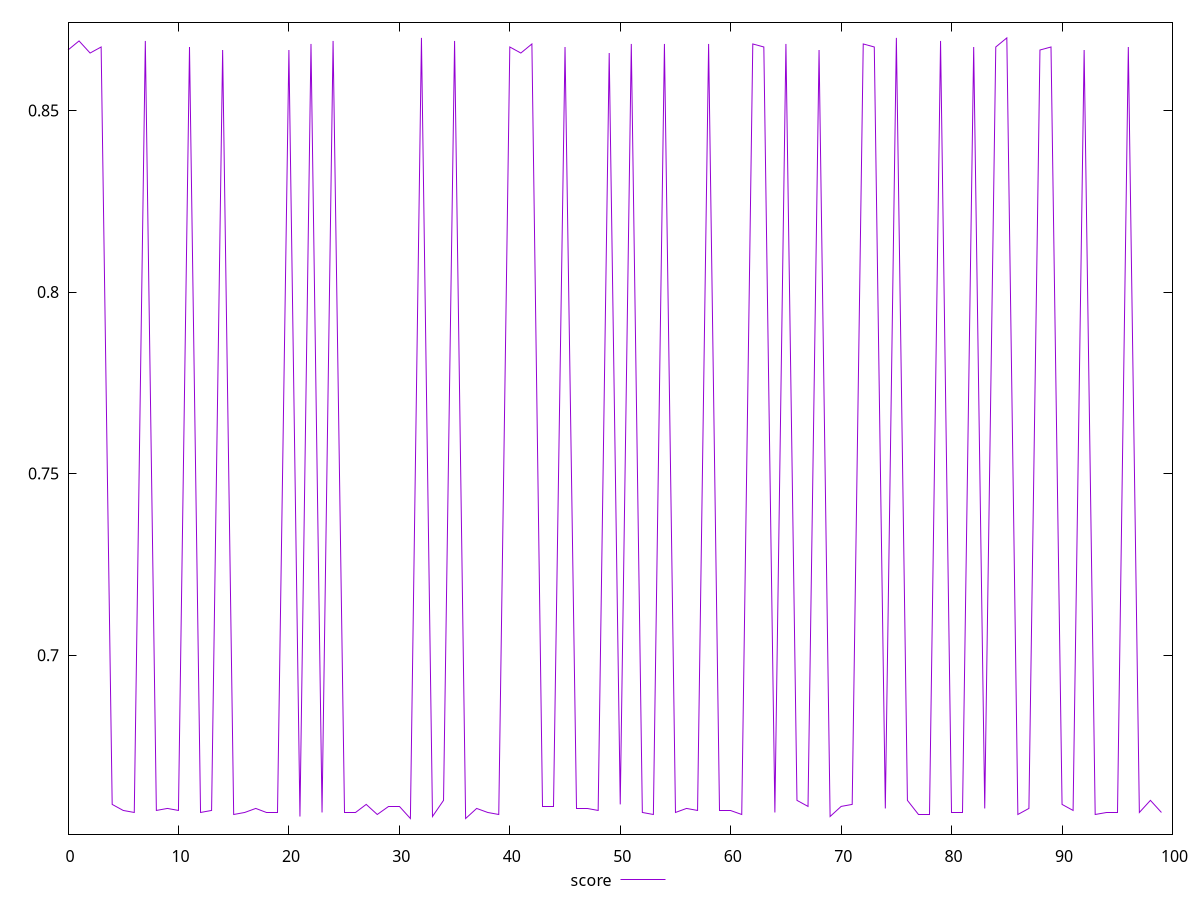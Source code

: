 reset
set terminal svg size 640, 490 enhanced background rgb 'white'
set output "reprap/render-blocking-resources/samples/pages+cached+noexternal+noimg/score/values.svg"

$score <<EOF
0 0.8666666666666667
1 0.8691666666666666
2 0.8658333333333333
3 0.8674999999999999
4 0.6588888888888889
5 0.6572222222222223
6 0.6566666666666666
7 0.8691666666666666
8 0.6572222222222223
9 0.6577777777777778
10 0.6572222222222223
11 0.8674999999999999
12 0.6566666666666666
13 0.6572222222222223
14 0.8666666666666667
15 0.6561111111111111
16 0.6566666666666666
17 0.6577777777777778
18 0.6566666666666666
19 0.6566666666666666
20 0.8666666666666667
21 0.6555555555555556
22 0.8683333333333333
23 0.6566666666666666
24 0.8691666666666666
25 0.6566666666666666
26 0.6566666666666666
27 0.6588888888888889
28 0.6561111111111111
29 0.6583333333333333
30 0.6583333333333333
31 0.655
32 0.87
33 0.6555555555555556
34 0.66
35 0.8691666666666666
36 0.655
37 0.6577777777777778
38 0.6566666666666666
39 0.6561111111111111
40 0.8674999999999999
41 0.8658333333333333
42 0.8683333333333333
43 0.6583333333333333
44 0.6583333333333333
45 0.8674999999999999
46 0.6577777777777778
47 0.6577777777777778
48 0.6572222222222223
49 0.8658333333333333
50 0.6588888888888889
51 0.8683333333333333
52 0.6566666666666666
53 0.6561111111111111
54 0.8683333333333333
55 0.6566666666666666
56 0.6577777777777778
57 0.6572222222222223
58 0.8683333333333333
59 0.6572222222222223
60 0.6572222222222223
61 0.6561111111111111
62 0.8683333333333333
63 0.8674999999999999
64 0.6566666666666666
65 0.8683333333333333
66 0.66
67 0.6583333333333333
68 0.8666666666666667
69 0.6555555555555556
70 0.6583333333333333
71 0.6588888888888889
72 0.8683333333333333
73 0.8674999999999999
74 0.6577777777777778
75 0.87
76 0.66
77 0.6561111111111111
78 0.6561111111111111
79 0.8691666666666666
80 0.6566666666666666
81 0.6566666666666666
82 0.8674999999999999
83 0.6577777777777778
84 0.8674999999999999
85 0.87
86 0.6561111111111111
87 0.6577777777777778
88 0.8666666666666667
89 0.8674999999999999
90 0.6588888888888889
91 0.6572222222222223
92 0.8666666666666667
93 0.6561111111111111
94 0.6566666666666666
95 0.6566666666666666
96 0.8674999999999999
97 0.6566666666666666
98 0.66
99 0.6566666666666666
EOF

set key outside below
set yrange [0.6507000000000001:0.8743]

plot \
  $score title "score" with line, \


reset